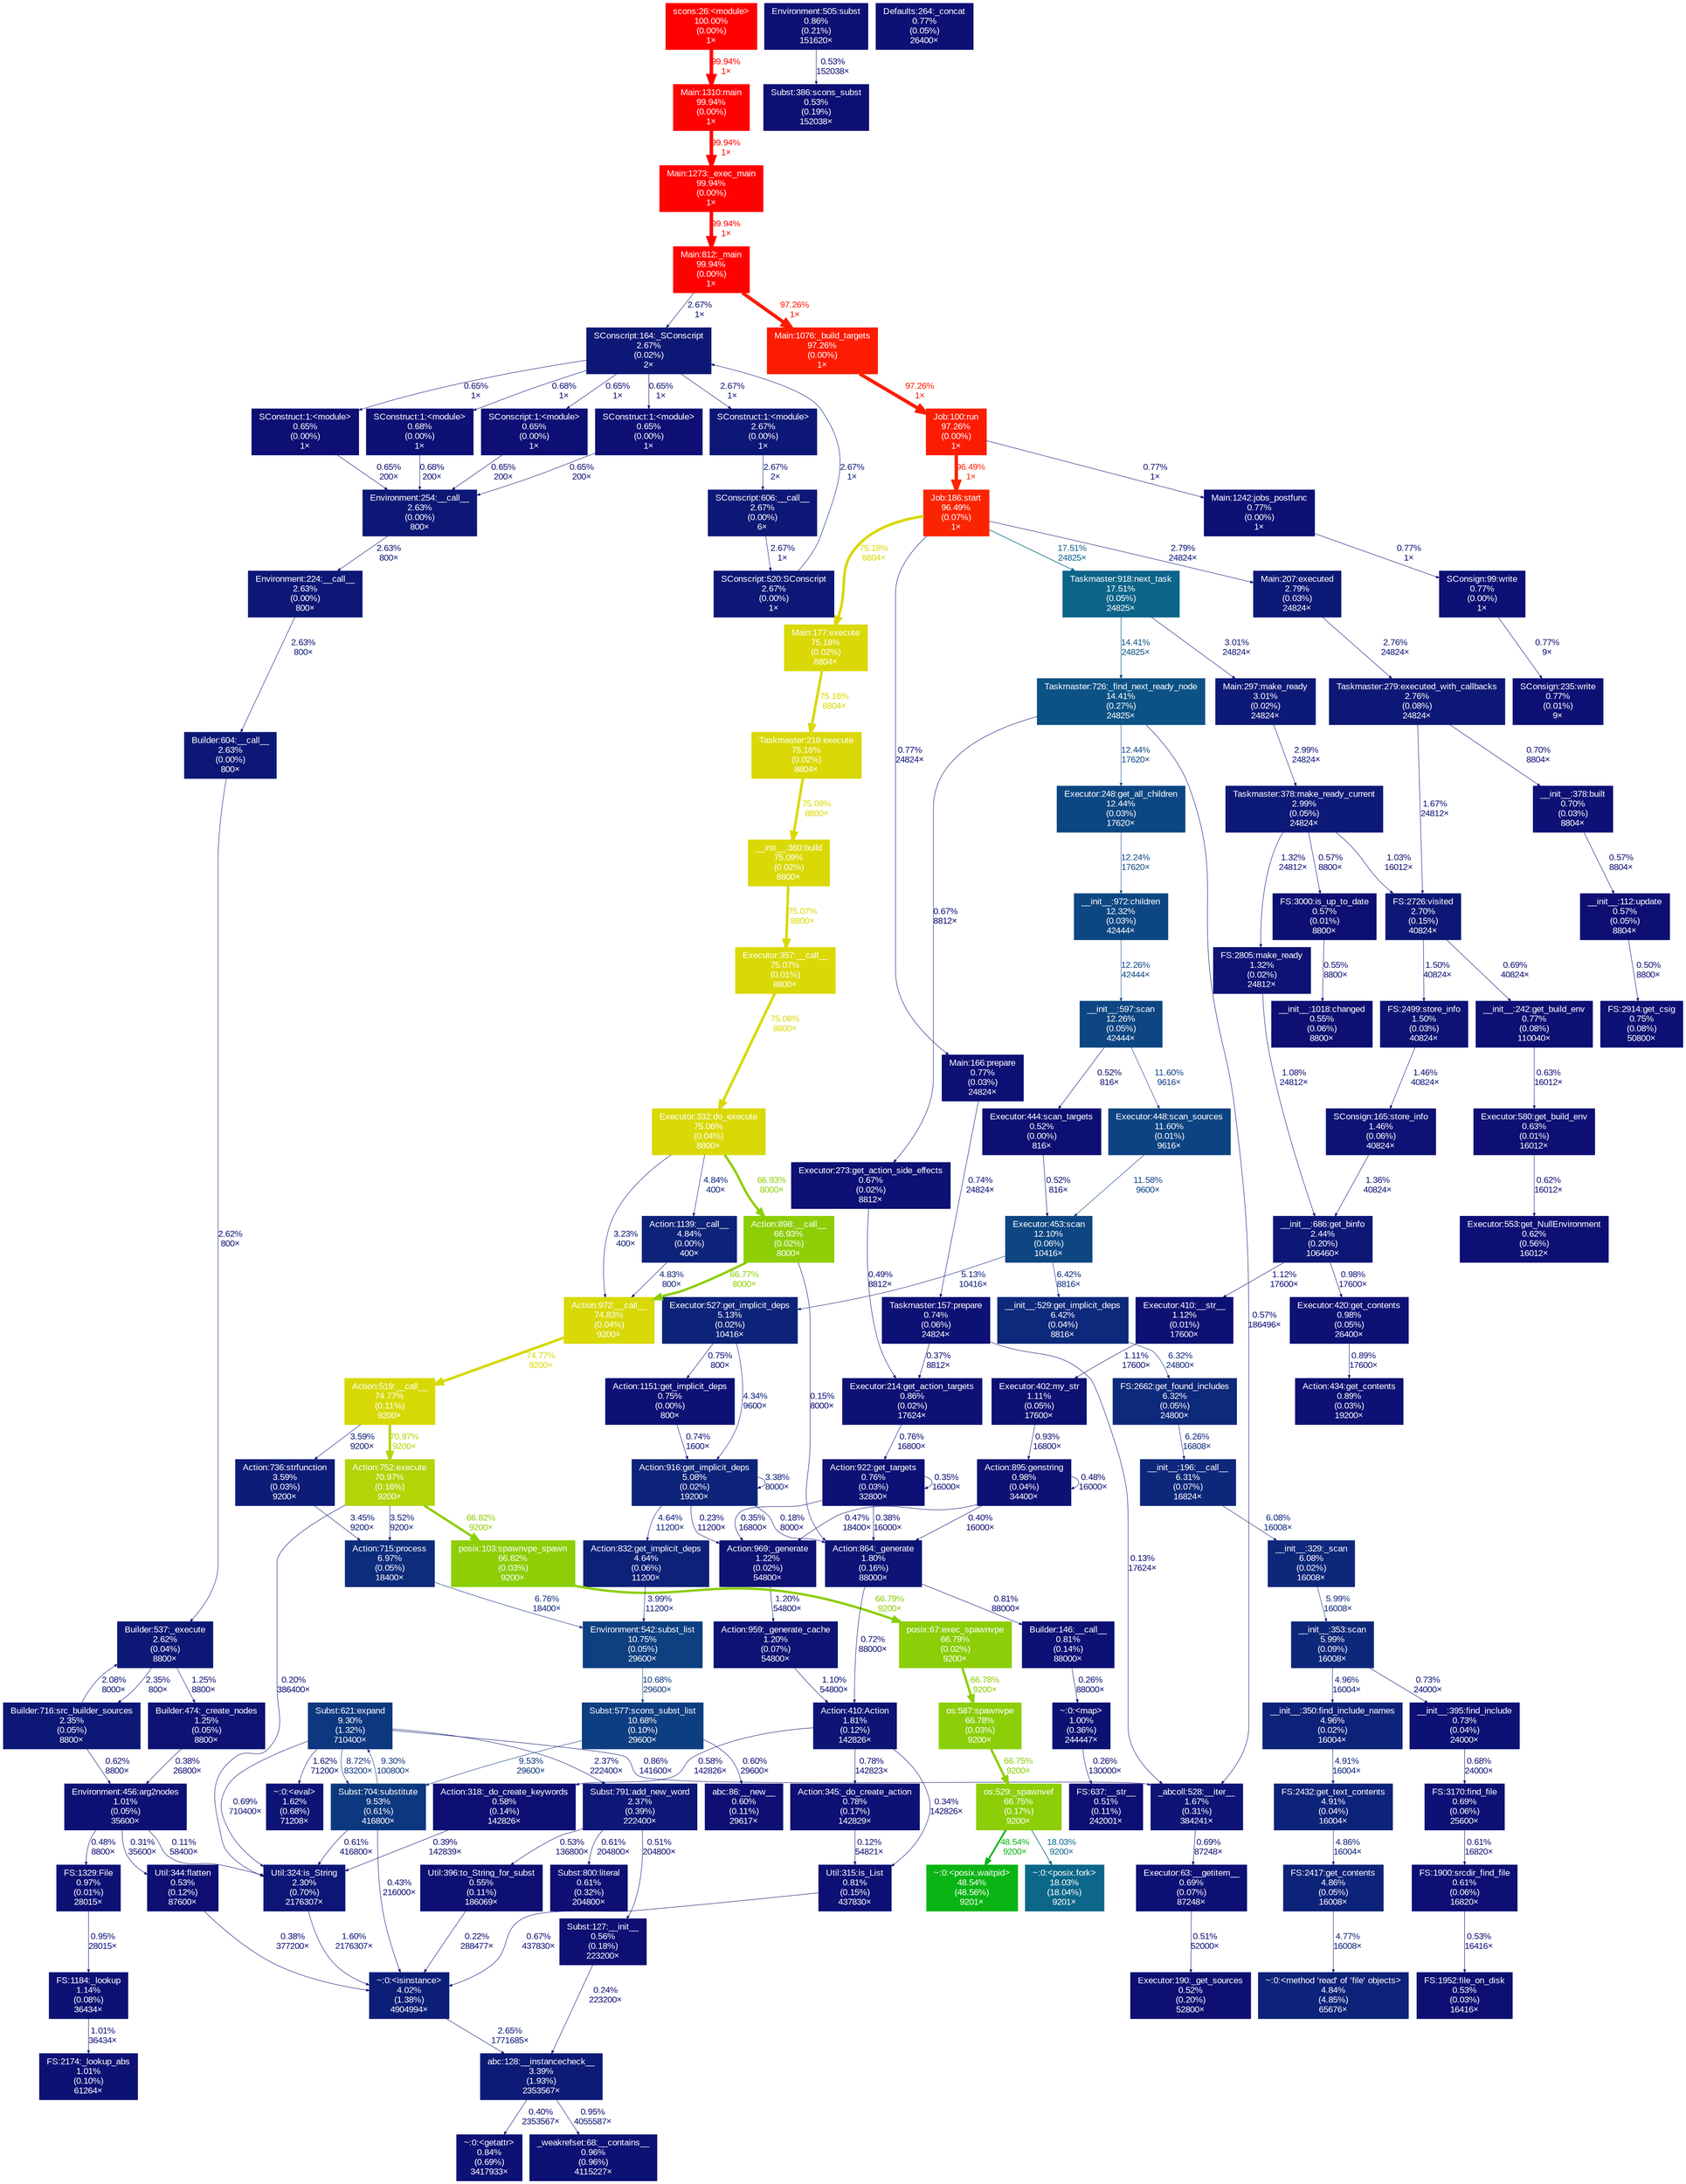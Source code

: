 digraph {
	graph [ranksep=0.25, fontname=Arial, nodesep=0.125];
	node [fontname=Arial, style=filled, height=0, width=0, shape=box, fontcolor=white];
	edge [fontname=Arial];
	0 [color="#0d1174", fontcolor="#ffffff", fontsize="10.00", label="FS:2174:_lookup_abs\n1.01%\n(0.10%)\n61264×"];
	1 [color="#0d1174", fontcolor="#ffffff", fontsize="10.00", label="FS:1184:_lookup\n1.14%\n(0.08%)\n36434×"];
	1 -> 0 [color="#0d1174", label="1.01%\n36434×", arrowsize="0.35", fontsize="10.00", fontcolor="#0d1174", labeldistance="0.50", penwidth="0.50"];
	2 [color="#0d1074", fontcolor="#ffffff", fontsize="10.00", label="__init__:378:built\n0.70%\n(0.03%)\n8804×"];
	2 -> 80 [color="#0d0f73", label="0.57%\n8804×", arrowsize="0.35", fontsize="10.00", fontcolor="#0d0f73", labeldistance="0.50", penwidth="0.50"];
	3 [color="#0d1876", fontcolor="#ffffff", fontsize="10.00", label="Taskmaster:279:executed_with_callbacks\n2.76%\n(0.08%)\n24824×"];
	3 -> 2 [color="#0d1074", label="0.70%\n8804×", arrowsize="0.35", fontsize="10.00", fontcolor="#0d1074", labeldistance="0.50", penwidth="0.50"];
	3 -> 126 [color="#0d1475", label="1.67%\n24812×", arrowsize="0.35", fontsize="10.00", fontcolor="#0d1475", labeldistance="0.50", penwidth="0.50"];
	5 [color="#0c5285", fontcolor="#ffffff", fontsize="10.00", label="Taskmaster:726:_find_next_ready_node\n14.41%\n(0.27%)\n24825×"];
	5 -> 393 [color="#0d0f73", label="0.57%\n186496×", arrowsize="0.35", fontsize="10.00", fontcolor="#0d0f73", labeldistance="0.50", penwidth="0.50"];
	5 -> 731 [color="#0d4783", label="12.44%\n17620×", arrowsize="0.35", fontsize="10.00", fontcolor="#0d4783", labeldistance="0.50", penwidth="0.50"];
	5 -> 361 [color="#0d1074", label="0.67%\n8812×", arrowsize="0.35", fontsize="10.00", fontcolor="#0d1074", labeldistance="0.50", penwidth="0.50"];
	16 [color="#0d1876", fontcolor="#ffffff", fontsize="10.00", label="Builder:537:_execute\n2.62%\n(0.04%)\n8800×"];
	16 -> 18 [color="#0d1776", label="2.35%\n800×", arrowsize="0.35", fontsize="10.00", fontcolor="#0d1776", labeldistance="0.50", penwidth="0.50"];
	16 -> 19 [color="#0d1274", label="1.25%\n8800×", arrowsize="0.35", fontsize="10.00", fontcolor="#0d1274", labeldistance="0.50", penwidth="0.50"];
	18 [color="#0d1776", fontcolor="#ffffff", fontsize="10.00", label="Builder:716:src_builder_sources\n2.35%\n(0.05%)\n8800×"];
	18 -> 228 [color="#0d0f74", label="0.62%\n8800×", arrowsize="0.35", fontsize="10.00", fontcolor="#0d0f74", labeldistance="0.50", penwidth="0.50"];
	18 -> 16 [color="#0d1575", label="2.08%\n8000×", arrowsize="0.35", fontsize="10.00", fontcolor="#0d1575", labeldistance="0.50", penwidth="0.50"];
	19 [color="#0d1274", fontcolor="#ffffff", fontsize="10.00", label="Builder:474:_create_nodes\n1.25%\n(0.05%)\n8800×"];
	19 -> 228 [color="#0d0e73", label="0.38%\n26800×", arrowsize="0.35", fontsize="10.00", fontcolor="#0d0e73", labeldistance="0.50", penwidth="0.50"];
	27 [color="#0d377f", fontcolor="#ffffff", fontsize="10.00", label="Subst:621:expand\n9.30%\n(1.32%)\n710400×"];
	27 -> 393 [color="#0d1074", label="0.86%\n141600×", arrowsize="0.35", fontsize="10.00", fontcolor="#0d1074", labeldistance="0.50", penwidth="0.50"];
	27 -> 330 [color="#0d1074", label="0.69%\n710400×", arrowsize="0.35", fontsize="10.00", fontcolor="#0d1074", labeldistance="0.50", penwidth="0.50"];
	27 -> 344 [color="#0d347e", label="8.72%\n83200×", arrowsize="0.35", fontsize="10.00", fontcolor="#0d347e", labeldistance="0.50", penwidth="0.50"];
	27 -> 406 [color="#0d1375", label="1.62%\n71200×", arrowsize="0.35", fontsize="10.00", fontcolor="#0d1375", labeldistance="0.50", penwidth="0.50"];
	27 -> 188 [color="#0d1776", label="2.37%\n222400×", arrowsize="0.35", fontsize="10.00", fontcolor="#0d1776", labeldistance="0.50", penwidth="0.50"];
	47 [color="#0d2379", fontcolor="#ffffff", fontsize="10.00", label="Executor:527:get_implicit_deps\n5.13%\n(0.02%)\n10416×"];
	47 -> 593 [color="#0d1074", label="0.75%\n800×", arrowsize="0.35", fontsize="10.00", fontcolor="#0d1074", labeldistance="0.50", penwidth="0.50"];
	47 -> 659 [color="#0d1f78", label="4.34%\n9600×", arrowsize="0.35", fontsize="10.00", fontcolor="#0d1f78", labeldistance="0.50", penwidth="0.50"];
	51 [color="#ff0100", fontcolor="#ffffff", fontsize="10.00", label="Main:812:_main\n99.94%\n(0.00%)\n1×"];
	51 -> 290 [color="#0d1876", label="2.67%\n1×", arrowsize="0.35", fontsize="10.00", fontcolor="#0d1876", labeldistance="0.50", penwidth="0.50"];
	51 -> 469 [color="#fb1c01", label="97.26%\n1×", arrowsize="0.99", fontsize="10.00", fontcolor="#fb1c01", labeldistance="3.89", penwidth="3.89"];
	65 [color="#ff0100", fontcolor="#ffffff", fontsize="10.00", label="Main:1310:main\n99.94%\n(0.00%)\n1×"];
	65 -> 345 [color="#ff0100", label="99.94%\n1×", arrowsize="1.00", fontsize="10.00", fontcolor="#ff0100", labeldistance="4.00", penwidth="4.00"];
	73 [color="#0d1776", fontcolor="#ffffff", fontsize="10.00", label="__init__:686:get_binfo\n2.44%\n(0.20%)\n106460×"];
	73 -> 274 [color="#0d1174", label="1.12%\n17600×", arrowsize="0.35", fontsize="10.00", fontcolor="#0d1174", labeldistance="0.50", penwidth="0.50"];
	73 -> 377 [color="#0d1174", label="0.98%\n17600×", arrowsize="0.35", fontsize="10.00", fontcolor="#0d1174", labeldistance="0.50", penwidth="0.50"];
	80 [color="#0d0f73", fontcolor="#ffffff", fontsize="10.00", label="__init__:112:update\n0.57%\n(0.05%)\n8804×"];
	80 -> 281 [color="#0d0f73", label="0.50%\n8800×", arrowsize="0.35", fontsize="10.00", fontcolor="#0d0f73", labeldistance="0.50", penwidth="0.50"];
	82 [color="#0d1074", fontcolor="#ffffff", fontsize="10.00", label="Action:434:get_contents\n0.89%\n(0.03%)\n19200×"];
	92 [color="#0d287b", fontcolor="#ffffff", fontsize="10.00", label="__init__:196:__call__\n6.31%\n(0.07%)\n16824×"];
	92 -> 444 [color="#0d277b", label="6.08%\n16008×", arrowsize="0.35", fontsize="10.00", fontcolor="#0d277b", labeldistance="0.50", penwidth="0.50"];
	124 [color="#0d4683", fontcolor="#ffffff", fontsize="10.00", label="__init__:597:scan\n12.26%\n(0.05%)\n42444×"];
	124 -> 1062 [color="#0d4382", label="11.60%\n9616×", arrowsize="0.35", fontsize="10.00", fontcolor="#0d4382", labeldistance="0.50", penwidth="0.50"];
	124 -> 798 [color="#0d0f73", label="0.52%\n816×", arrowsize="0.35", fontsize="10.00", fontcolor="#0d0f73", labeldistance="0.50", penwidth="0.50"];
	125 [color="#0d1977", fontcolor="#ffffff", fontsize="10.00", label="Taskmaster:378:make_ready_current\n2.99%\n(0.05%)\n24824×"];
	125 -> 667 [color="#0d1274", label="1.32%\n24812×", arrowsize="0.35", fontsize="10.00", fontcolor="#0d1274", labeldistance="0.50", penwidth="0.50"];
	125 -> 753 [color="#0d0f73", label="0.57%\n8800×", arrowsize="0.35", fontsize="10.00", fontcolor="#0d0f73", labeldistance="0.50", penwidth="0.50"];
	125 -> 126 [color="#0d1174", label="1.03%\n16012×", arrowsize="0.35", fontsize="10.00", fontcolor="#0d1174", labeldistance="0.50", penwidth="0.50"];
	126 [color="#0d1876", fontcolor="#ffffff", fontsize="10.00", label="FS:2726:visited\n2.70%\n(0.15%)\n40824×"];
	126 -> 603 [color="#0d1375", label="1.50%\n40824×", arrowsize="0.35", fontsize="10.00", fontcolor="#0d1375", labeldistance="0.50", penwidth="0.50"];
	126 -> 159 [color="#0d1074", label="0.69%\n40824×", arrowsize="0.35", fontsize="10.00", fontcolor="#0d1074", labeldistance="0.50", penwidth="0.50"];
	129 [color="#0d0f73", fontcolor="#ffffff", fontsize="10.00", label="__init__:1018:changed\n0.55%\n(0.06%)\n8800×"];
	130 [color="#0d1976", fontcolor="#ffffff", fontsize="10.00", label="Main:207:executed\n2.79%\n(0.03%)\n24824×"];
	130 -> 3 [color="#0d1876", label="2.76%\n24824×", arrowsize="0.35", fontsize="10.00", fontcolor="#0d1876", labeldistance="0.50", penwidth="0.50"];
	132 [color="#0d2c7c", fontcolor="#ffffff", fontsize="10.00", label="Action:715:process\n6.97%\n(0.05%)\n18400×"];
	132 -> 909 [color="#0d2b7b", label="6.76%\n18400×", arrowsize="0.35", fontsize="10.00", fontcolor="#0d2b7b", labeldistance="0.50", penwidth="0.50"];
	134 [color="#0d4783", fontcolor="#ffffff", fontsize="10.00", label="__init__:972:children\n12.32%\n(0.03%)\n42444×"];
	134 -> 124 [color="#0d4683", label="12.26%\n42444×", arrowsize="0.35", fontsize="10.00", fontcolor="#0d4683", labeldistance="0.50", penwidth="0.50"];
	138 [color="#0d0f73", fontcolor="#ffffff", fontsize="10.00", label="FS:1952:file_on_disk\n0.53%\n(0.03%)\n16416×"];
	146 [color="#0d277a", fontcolor="#ffffff", fontsize="10.00", label="__init__:353:scan\n5.99%\n(0.09%)\n16008×"];
	146 -> 807 [color="#0d2279", label="4.96%\n16004×", arrowsize="0.35", fontsize="10.00", fontcolor="#0d2279", labeldistance="0.50", penwidth="0.50"];
	146 -> 1235 [color="#0d1074", label="0.73%\n24000×", arrowsize="0.35", fontsize="10.00", fontcolor="#0d1074", labeldistance="0.50", penwidth="0.50"];
	157 [color="#0c6489", fontcolor="#ffffff", fontsize="10.00", label="Taskmaster:918:next_task\n17.51%\n(0.05%)\n24825×"];
	157 -> 5 [color="#0c5285", label="14.41%\n24825×", arrowsize="0.38", fontsize="10.00", fontcolor="#0c5285", labeldistance="0.58", penwidth="0.58"];
	157 -> 1275 [color="#0d1977", label="3.01%\n24824×", arrowsize="0.35", fontsize="10.00", fontcolor="#0d1977", labeldistance="0.50", penwidth="0.50"];
	158 [color="#dad906", fontcolor="#ffffff", fontsize="10.00", label="__init__:360:build\n75.09%\n(0.02%)\n8800×"];
	158 -> 686 [color="#dad906", label="75.07%\n8800×", arrowsize="0.87", fontsize="10.00", fontcolor="#dad906", labeldistance="3.00", penwidth="3.00"];
	159 [color="#0d1074", fontcolor="#ffffff", fontsize="10.00", label="__init__:242:get_build_env\n0.77%\n(0.08%)\n110040×"];
	159 -> 655 [color="#0d0f74", label="0.63%\n16012×", arrowsize="0.35", fontsize="10.00", fontcolor="#0d0f74", labeldistance="0.50", penwidth="0.50"];
	160 [color="#0d1074", fontcolor="#ffffff", fontsize="10.00", label="Taskmaster:157:prepare\n0.74%\n(0.06%)\n24824×"];
	160 -> 393 [color="#0d0d73", label="0.13%\n17624×", arrowsize="0.35", fontsize="10.00", fontcolor="#0d0d73", labeldistance="0.50", penwidth="0.50"];
	160 -> 799 [color="#0d0e73", label="0.37%\n8812×", arrowsize="0.35", fontsize="10.00", fontcolor="#0d0e73", labeldistance="0.50", penwidth="0.50"];
	171 [color="#0d297b", fontcolor="#ffffff", fontsize="10.00", label="FS:2662:get_found_includes\n6.32%\n(0.05%)\n24800×"];
	171 -> 92 [color="#0d287b", label="6.26%\n16808×", arrowsize="0.35", fontsize="10.00", fontcolor="#0d287b", labeldistance="0.50", penwidth="0.50"];
	177 [color="#0d4682", fontcolor="#ffffff", fontsize="10.00", label="Executor:453:scan\n12.10%\n(0.06%)\n10416×"];
	177 -> 594 [color="#0d297b", label="6.42%\n8816×", arrowsize="0.35", fontsize="10.00", fontcolor="#0d297b", labeldistance="0.50", penwidth="0.50"];
	177 -> 47 [color="#0d2379", label="5.13%\n10416×", arrowsize="0.35", fontsize="10.00", fontcolor="#0d2379", labeldistance="0.50", penwidth="0.50"];
	184 [color="#0d0f73", fontcolor="#ffffff", fontsize="10.00", label="Subst:386:scons_subst\n0.53%\n(0.19%)\n152038×"];
	187 [color="#0d0f74", fontcolor="#ffffff", fontsize="10.00", label="Subst:800:literal\n0.61%\n(0.32%)\n204800×"];
	188 [color="#0d1776", fontcolor="#ffffff", fontsize="10.00", label="Subst:791:add_new_word\n2.37%\n(0.39%)\n222400×"];
	188 -> 340 [color="#0d0f73", label="0.53%\n136800×", arrowsize="0.35", fontsize="10.00", fontcolor="#0d0f73", labeldistance="0.50", penwidth="0.50"];
	188 -> 663 [color="#0d0f73", label="0.51%\n204800×", arrowsize="0.35", fontsize="10.00", fontcolor="#0d0f73", labeldistance="0.50", penwidth="0.50"];
	188 -> 187 [color="#0d0f74", label="0.61%\n204800×", arrowsize="0.35", fontsize="10.00", fontcolor="#0d0f74", labeldistance="0.50", penwidth="0.50"];
	193 [color="#ff0000", fontcolor="#ffffff", fontsize="10.00", label="scons:26:<module>\n100.00%\n(0.00%)\n1×"];
	193 -> 65 [color="#ff0100", label="99.94%\n1×", arrowsize="1.00", fontsize="10.00", fontcolor="#ff0100", labeldistance="4.00", penwidth="4.00"];
	205 [color="#0d0f73", fontcolor="#ffffff", fontsize="10.00", label="Executor:190:_get_sources\n0.52%\n(0.20%)\n52800×"];
	213 [color="#0d1274", fontcolor="#ffffff", fontsize="10.00", label="Action:959:_generate_cache\n1.20%\n(0.07%)\n54800×"];
	213 -> 588 [color="#0d1174", label="1.10%\n54800×", arrowsize="0.35", fontsize="10.00", fontcolor="#0d1174", labeldistance="0.50", penwidth="0.50"];
	214 [color="#0d1274", fontcolor="#ffffff", fontsize="10.00", label="Action:969:_generate\n1.22%\n(0.02%)\n54800×"];
	214 -> 213 [color="#0d1274", label="1.20%\n54800×", arrowsize="0.35", fontsize="10.00", fontcolor="#0d1274", labeldistance="0.50", penwidth="0.50"];
	223 [color="#0d1074", fontcolor="#ffffff", fontsize="10.00", label="Environment:505:subst\n0.86%\n(0.21%)\n151620×"];
	223 -> 184 [color="#0d0f73", label="0.53%\n152038×", arrowsize="0.35", fontsize="10.00", fontcolor="#0d0f73", labeldistance="0.50", penwidth="0.50"];
	224 [color="#0d1c77", fontcolor="#ffffff", fontsize="10.00", label="Action:736:strfunction\n3.59%\n(0.03%)\n9200×"];
	224 -> 132 [color="#0d1b77", label="3.45%\n9200×", arrowsize="0.35", fontsize="10.00", fontcolor="#0d1b77", labeldistance="0.50", penwidth="0.50"];
	225 [color="#0d1174", fontcolor="#ffffff", fontsize="10.00", label="~:0:<map>\n1.00%\n(0.36%)\n244447×"];
	225 -> 511 [color="#0d0e73", label="0.26%\n130000×", arrowsize="0.35", fontsize="10.00", fontcolor="#0d0e73", labeldistance="0.50", penwidth="0.50"];
	228 [color="#0d1174", fontcolor="#ffffff", fontsize="10.00", label="Environment:456:arg2nodes\n1.01%\n(0.05%)\n35600×"];
	228 -> 330 [color="#0d0d73", label="0.11%\n58400×", arrowsize="0.35", fontsize="10.00", fontcolor="#0d0d73", labeldistance="0.50", penwidth="0.50"];
	228 -> 341 [color="#0d0e73", label="0.31%\n35600×", arrowsize="0.35", fontsize="10.00", fontcolor="#0d0e73", labeldistance="0.50", penwidth="0.50"];
	228 -> 735 [color="#0d0f73", label="0.48%\n8800×", arrowsize="0.35", fontsize="10.00", fontcolor="#0d0f73", labeldistance="0.50", penwidth="0.50"];
	241 [color="#fa2401", fontcolor="#ffffff", fontsize="10.00", label="Job:186:start\n96.49%\n(0.07%)\n1×"];
	241 -> 130 [color="#0d1976", label="2.79%\n24824×", arrowsize="0.35", fontsize="10.00", fontcolor="#0d1976", labeldistance="0.50", penwidth="0.50"];
	241 -> 1190 [color="#0d1074", label="0.77%\n24824×", arrowsize="0.35", fontsize="10.00", fontcolor="#0d1074", labeldistance="0.50", penwidth="0.50"];
	241 -> 157 [color="#0c6489", label="17.51%\n24825×", arrowsize="0.42", fontsize="10.00", fontcolor="#0c6489", labeldistance="0.70", penwidth="0.70"];
	241 -> 1054 [color="#dad806", label="75.18%\n8804×", arrowsize="0.87", fontsize="10.00", fontcolor="#dad806", labeldistance="3.01", penwidth="3.01"];
	256 [color="#0d0f74", fontcolor="#ffffff", fontsize="10.00", label="FS:1900:srcdir_find_file\n0.61%\n(0.06%)\n16820×"];
	256 -> 138 [color="#0d0f73", label="0.53%\n16416×", arrowsize="0.35", fontsize="10.00", fontcolor="#0d0f73", labeldistance="0.50", penwidth="0.50"];
	263 [color="#0d3e81", fontcolor="#ffffff", fontsize="10.00", label="Subst:577:scons_subst_list\n10.68%\n(0.10%)\n29600×"];
	263 -> 344 [color="#0d387f", label="9.53%\n29600×", arrowsize="0.35", fontsize="10.00", fontcolor="#0d387f", labeldistance="0.50", penwidth="0.50"];
	263 -> 411 [color="#0d0f74", label="0.60%\n29600×", arrowsize="0.35", fontsize="10.00", fontcolor="#0d0f74", labeldistance="0.50", penwidth="0.50"];
	273 [color="#0d1174", fontcolor="#ffffff", fontsize="10.00", label="Executor:402:my_str\n1.11%\n(0.05%)\n17600×"];
	273 -> 660 [color="#0d1174", label="0.93%\n16800×", arrowsize="0.35", fontsize="10.00", fontcolor="#0d1174", labeldistance="0.50", penwidth="0.50"];
	274 [color="#0d1174", fontcolor="#ffffff", fontsize="10.00", label="Executor:410:__str__\n1.12%\n(0.01%)\n17600×"];
	274 -> 273 [color="#0d1174", label="1.11%\n17600×", arrowsize="0.35", fontsize="10.00", fontcolor="#0d1174", labeldistance="0.50", penwidth="0.50"];
	281 [color="#0d1074", fontcolor="#ffffff", fontsize="10.00", label="FS:2914:get_csig\n0.75%\n(0.08%)\n50800×"];
	290 [color="#0d1876", fontcolor="#ffffff", fontsize="10.00", label="SConscript:164:_SConscript\n2.67%\n(0.02%)\n2×"];
	290 -> 860 [color="#0d0f74", label="0.65%\n1×", arrowsize="0.35", fontsize="10.00", fontcolor="#0d0f74", labeldistance="0.50", penwidth="0.50"];
	290 -> 541 [color="#0d1876", label="2.67%\n1×", arrowsize="0.35", fontsize="10.00", fontcolor="#0d1876", labeldistance="0.50", penwidth="0.50"];
	290 -> 857 [color="#0d1074", label="0.68%\n1×", arrowsize="0.35", fontsize="10.00", fontcolor="#0d1074", labeldistance="0.50", penwidth="0.50"];
	290 -> 858 [color="#0d0f74", label="0.65%\n1×", arrowsize="0.35", fontsize="10.00", fontcolor="#0d0f74", labeldistance="0.50", penwidth="0.50"];
	290 -> 859 [color="#0d0f74", label="0.65%\n1×", arrowsize="0.35", fontsize="10.00", fontcolor="#0d0f74", labeldistance="0.50", penwidth="0.50"];
	291 [color="#0d1876", fontcolor="#ffffff", fontsize="10.00", label="SConscript:520:SConscript\n2.67%\n(0.00%)\n1×"];
	291 -> 290 [color="#0d1876", label="2.67%\n1×", arrowsize="0.35", fontsize="10.00", fontcolor="#0d1876", labeldistance="0.50", penwidth="0.50"];
	304 [color="#0d1074", fontcolor="#ffffff", fontsize="10.00", label="Action:345:_do_create_action\n0.78%\n(0.17%)\n142829×"];
	304 -> 352 [color="#0d0d73", label="0.12%\n54821×", arrowsize="0.35", fontsize="10.00", fontcolor="#0d0d73", labeldistance="0.50", penwidth="0.50"];
	322 [color="#0d1e78", fontcolor="#ffffff", fontsize="10.00", label="~:0:<isinstance>\n4.02%\n(1.38%)\n4904994×"];
	322 -> 404 [color="#0d1876", label="2.65%\n1771685×", arrowsize="0.35", fontsize="10.00", fontcolor="#0d1876", labeldistance="0.50", penwidth="0.50"];
	327 [color="#dad906", fontcolor="#ffffff", fontsize="10.00", label="Executor:332:do_execute\n75.06%\n(0.04%)\n8800×"];
	327 -> 960 [color="#0d2279", label="4.84%\n400×", arrowsize="0.35", fontsize="10.00", fontcolor="#0d2279", labeldistance="0.50", penwidth="0.50"];
	327 -> 876 [color="#0d1a77", label="3.23%\n400×", arrowsize="0.35", fontsize="10.00", fontcolor="#0d1a77", labeldistance="0.50", penwidth="0.50"];
	327 -> 567 [color="#8ece07", label="66.93%\n8000×", arrowsize="0.82", fontsize="10.00", fontcolor="#8ece07", labeldistance="2.68", penwidth="2.68"];
	330 [color="#0d1676", fontcolor="#ffffff", fontsize="10.00", label="Util:324:is_String\n2.30%\n(0.70%)\n2176307×"];
	330 -> 322 [color="#0d1375", label="1.60%\n2176307×", arrowsize="0.35", fontsize="10.00", fontcolor="#0d1375", labeldistance="0.50", penwidth="0.50"];
	338 [color="#d7d906", fontcolor="#ffffff", fontsize="10.00", label="Action:519:__call__\n74.77%\n(0.11%)\n9200×"];
	338 -> 224 [color="#0d1c77", label="3.59%\n9200×", arrowsize="0.35", fontsize="10.00", fontcolor="#0d1c77", labeldistance="0.50", penwidth="0.50"];
	338 -> 447 [color="#b3d406", label="70.97%\n9200×", arrowsize="0.84", fontsize="10.00", fontcolor="#b3d406", labeldistance="2.84", penwidth="2.84"];
	340 [color="#0d0f73", fontcolor="#ffffff", fontsize="10.00", label="Util:396:to_String_for_subst\n0.55%\n(0.11%)\n186069×"];
	340 -> 322 [color="#0d0e73", label="0.22%\n288477×", arrowsize="0.35", fontsize="10.00", fontcolor="#0d0e73", labeldistance="0.50", penwidth="0.50"];
	341 [color="#0d0f73", fontcolor="#ffffff", fontsize="10.00", label="Util:344:flatten\n0.53%\n(0.12%)\n87600×"];
	341 -> 322 [color="#0d0e73", label="0.38%\n377200×", arrowsize="0.35", fontsize="10.00", fontcolor="#0d0e73", labeldistance="0.50", penwidth="0.50"];
	344 [color="#0d387f", fontcolor="#ffffff", fontsize="10.00", label="Subst:704:substitute\n9.53%\n(0.61%)\n416800×"];
	344 -> 330 [color="#0d0f74", label="0.61%\n416800×", arrowsize="0.35", fontsize="10.00", fontcolor="#0d0f74", labeldistance="0.50", penwidth="0.50"];
	344 -> 322 [color="#0d0f73", label="0.43%\n216000×", arrowsize="0.35", fontsize="10.00", fontcolor="#0d0f73", labeldistance="0.50", penwidth="0.50"];
	344 -> 27 [color="#0d377f", label="9.30%\n100800×", arrowsize="0.35", fontsize="10.00", fontcolor="#0d377f", labeldistance="0.50", penwidth="0.50"];
	345 [color="#ff0100", fontcolor="#ffffff", fontsize="10.00", label="Main:1273:_exec_main\n99.94%\n(0.00%)\n1×"];
	345 -> 51 [color="#ff0100", label="99.94%\n1×", arrowsize="1.00", fontsize="10.00", fontcolor="#ff0100", labeldistance="4.00", penwidth="4.00"];
	352 [color="#0d1074", fontcolor="#ffffff", fontsize="10.00", label="Util:315:is_List\n0.81%\n(0.15%)\n437830×"];
	352 -> 322 [color="#0d0f74", label="0.67%\n437830×", arrowsize="0.35", fontsize="10.00", fontcolor="#0d0f74", labeldistance="0.50", penwidth="0.50"];
	360 [color="#0d1074", fontcolor="#ffffff", fontsize="10.00", label="~:0:<getattr>\n0.84%\n(0.69%)\n3417933×"];
	361 [color="#0d1074", fontcolor="#ffffff", fontsize="10.00", label="Executor:273:get_action_side_effects\n0.67%\n(0.02%)\n8812×"];
	361 -> 799 [color="#0d0f73", label="0.49%\n8812×", arrowsize="0.35", fontsize="10.00", fontcolor="#0d0f73", labeldistance="0.50", penwidth="0.50"];
	377 [color="#0d1174", fontcolor="#ffffff", fontsize="10.00", label="Executor:420:get_contents\n0.98%\n(0.05%)\n26400×"];
	377 -> 82 [color="#0d1074", label="0.89%\n17600×", arrowsize="0.35", fontsize="10.00", fontcolor="#0d1074", labeldistance="0.50", penwidth="0.50"];
	387 [color="#0d0f74", fontcolor="#ffffff", fontsize="10.00", label="Executor:553:get_NullEnvironment\n0.62%\n(0.56%)\n16012×"];
	393 [color="#0d1475", fontcolor="#ffffff", fontsize="10.00", label="_abcoll:528:__iter__\n1.67%\n(0.31%)\n384241×"];
	393 -> 626 [color="#0d1074", label="0.69%\n87248×", arrowsize="0.35", fontsize="10.00", fontcolor="#0d1074", labeldistance="0.50", penwidth="0.50"];
	403 [color="#0d1174", fontcolor="#ffffff", fontsize="10.00", label="_weakrefset:68:__contains__\n0.96%\n(0.96%)\n4115227×"];
	404 [color="#0d1b77", fontcolor="#ffffff", fontsize="10.00", label="abc:128:__instancecheck__\n3.39%\n(1.93%)\n2353567×"];
	404 -> 360 [color="#0d0e73", label="0.40%\n2353567×", arrowsize="0.35", fontsize="10.00", fontcolor="#0d0e73", labeldistance="0.50", penwidth="0.50"];
	404 -> 403 [color="#0d1174", label="0.95%\n4055587×", arrowsize="0.35", fontsize="10.00", fontcolor="#0d1174", labeldistance="0.50", penwidth="0.50"];
	406 [color="#0d1375", fontcolor="#ffffff", fontsize="10.00", label="~:0:<eval>\n1.62%\n(0.68%)\n71208×"];
	411 [color="#0d0f74", fontcolor="#ffffff", fontsize="10.00", label="abc:86:__new__\n0.60%\n(0.11%)\n29617×"];
	431 [color="#0d2279", fontcolor="#ffffff", fontsize="10.00", label="~:0:<method 'read' of 'file' objects>\n4.84%\n(4.85%)\n65676×"];
	434 [color="#0d2279", fontcolor="#ffffff", fontsize="10.00", label="FS:2417:get_contents\n4.86%\n(0.05%)\n16008×"];
	434 -> 431 [color="#0d2179", label="4.77%\n16008×", arrowsize="0.35", fontsize="10.00", fontcolor="#0d2179", labeldistance="0.50", penwidth="0.50"];
	444 [color="#0d277b", fontcolor="#ffffff", fontsize="10.00", label="__init__:329:_scan\n6.08%\n(0.02%)\n16008×"];
	444 -> 146 [color="#0d277a", label="5.99%\n16008×", arrowsize="0.35", fontsize="10.00", fontcolor="#0d277a", labeldistance="0.50", penwidth="0.50"];
	447 [color="#b3d406", fontcolor="#ffffff", fontsize="10.00", label="Action:752:execute\n70.97%\n(0.16%)\n9200×"];
	447 -> 962 [color="#8dce07", label="66.82%\n9200×", arrowsize="0.82", fontsize="10.00", fontcolor="#8dce07", labeldistance="2.67", penwidth="2.67"];
	447 -> 132 [color="#0d1c77", label="3.52%\n9200×", arrowsize="0.35", fontsize="10.00", fontcolor="#0d1c77", labeldistance="0.50", penwidth="0.50"];
	447 -> 330 [color="#0d0e73", label="0.20%\n386400×", arrowsize="0.35", fontsize="10.00", fontcolor="#0d0e73", labeldistance="0.50", penwidth="0.50"];
	449 [color="#0d1375", fontcolor="#ffffff", fontsize="10.00", label="SConsign:165:store_info\n1.46%\n(0.06%)\n40824×"];
	449 -> 73 [color="#0d1274", label="1.36%\n40824×", arrowsize="0.35", fontsize="10.00", fontcolor="#0d1274", labeldistance="0.50", penwidth="0.50"];
	469 [color="#fb1c01", fontcolor="#ffffff", fontsize="10.00", label="Main:1076:_build_targets\n97.26%\n(0.00%)\n1×"];
	469 -> 853 [color="#fb1c01", label="97.26%\n1×", arrowsize="0.99", fontsize="10.00", fontcolor="#fb1c01", labeldistance="3.89", penwidth="3.89"];
	501 [color="#0d1074", fontcolor="#ffffff", fontsize="10.00", label="Builder:146:__call__\n0.81%\n(0.14%)\n88000×"];
	501 -> 225 [color="#0d0e73", label="0.26%\n88000×", arrowsize="0.35", fontsize="10.00", fontcolor="#0d0e73", labeldistance="0.50", penwidth="0.50"];
	510 [color="#dad806", fontcolor="#ffffff", fontsize="10.00", label="Taskmaster:218:execute\n75.16%\n(0.02%)\n8804×"];
	510 -> 158 [color="#dad906", label="75.09%\n8800×", arrowsize="0.87", fontsize="10.00", fontcolor="#dad906", labeldistance="3.00", penwidth="3.00"];
	511 [color="#0d0f73", fontcolor="#ffffff", fontsize="10.00", label="FS:637:__str__\n0.51%\n(0.11%)\n242001×"];
	515 [color="#0d1074", fontcolor="#ffffff", fontsize="10.00", label="SConsign:235:write\n0.77%\n(0.01%)\n9×"];
	533 [color="#0d1876", fontcolor="#ffffff", fontsize="10.00", label="SConscript:606:__call__\n2.67%\n(0.00%)\n6×"];
	533 -> 291 [color="#0d1876", label="2.67%\n1×", arrowsize="0.35", fontsize="10.00", fontcolor="#0d1876", labeldistance="0.50", penwidth="0.50"];
	541 [color="#0d1876", fontcolor="#ffffff", fontsize="10.00", label="SConstruct:1:<module>\n2.67%\n(0.00%)\n1×"];
	541 -> 533 [color="#0d1876", label="2.67%\n2×", arrowsize="0.35", fontsize="10.00", fontcolor="#0d1876", labeldistance="0.50", penwidth="0.50"];
	543 [color="#0d1074", fontcolor="#ffffff", fontsize="10.00", label="SConsign:99:write\n0.77%\n(0.00%)\n1×"];
	543 -> 515 [color="#0d1074", label="0.77%\n9×", arrowsize="0.35", fontsize="10.00", fontcolor="#0d1074", labeldistance="0.50", penwidth="0.50"];
	558 [color="#0d0f73", fontcolor="#ffffff", fontsize="10.00", label="Action:318:_do_create_keywords\n0.58%\n(0.14%)\n142826×"];
	558 -> 330 [color="#0d0e73", label="0.39%\n142839×", arrowsize="0.35", fontsize="10.00", fontcolor="#0d0e73", labeldistance="0.50", penwidth="0.50"];
	567 [color="#8ece07", fontcolor="#ffffff", fontsize="10.00", label="Action:898:__call__\n66.93%\n(0.02%)\n8000×"];
	567 -> 876 [color="#8cce07", label="66.77%\n8000×", arrowsize="0.82", fontsize="10.00", fontcolor="#8cce07", labeldistance="2.67", penwidth="2.67"];
	567 -> 789 [color="#0d0d73", label="0.15%\n8000×", arrowsize="0.35", fontsize="10.00", fontcolor="#0d0d73", labeldistance="0.50", penwidth="0.50"];
	588 [color="#0d1475", fontcolor="#ffffff", fontsize="10.00", label="Action:410:Action\n1.81%\n(0.12%)\n142826×"];
	588 -> 304 [color="#0d1074", label="0.78%\n142823×", arrowsize="0.35", fontsize="10.00", fontcolor="#0d1074", labeldistance="0.50", penwidth="0.50"];
	588 -> 352 [color="#0d0e73", label="0.34%\n142826×", arrowsize="0.35", fontsize="10.00", fontcolor="#0d0e73", labeldistance="0.50", penwidth="0.50"];
	588 -> 558 [color="#0d0f73", label="0.58%\n142826×", arrowsize="0.35", fontsize="10.00", fontcolor="#0d0f73", labeldistance="0.50", penwidth="0.50"];
	593 [color="#0d1074", fontcolor="#ffffff", fontsize="10.00", label="Action:1151:get_implicit_deps\n0.75%\n(0.00%)\n800×"];
	593 -> 659 [color="#0d1074", label="0.74%\n1600×", arrowsize="0.35", fontsize="10.00", fontcolor="#0d1074", labeldistance="0.50", penwidth="0.50"];
	594 [color="#0d297b", fontcolor="#ffffff", fontsize="10.00", label="__init__:529:get_implicit_deps\n6.42%\n(0.04%)\n8816×"];
	594 -> 171 [color="#0d297b", label="6.32%\n24800×", arrowsize="0.35", fontsize="10.00", fontcolor="#0d297b", labeldistance="0.50", penwidth="0.50"];
	603 [color="#0d1375", fontcolor="#ffffff", fontsize="10.00", label="FS:2499:store_info\n1.50%\n(0.03%)\n40824×"];
	603 -> 449 [color="#0d1375", label="1.46%\n40824×", arrowsize="0.35", fontsize="10.00", fontcolor="#0d1375", labeldistance="0.50", penwidth="0.50"];
	626 [color="#0d1074", fontcolor="#ffffff", fontsize="10.00", label="Executor:63:__getitem__\n0.69%\n(0.07%)\n87248×"];
	626 -> 205 [color="#0d0f73", label="0.51%\n52000×", arrowsize="0.35", fontsize="10.00", fontcolor="#0d0f73", labeldistance="0.50", penwidth="0.50"];
	629 [color="#0d1876", fontcolor="#ffffff", fontsize="10.00", label="Builder:604:__call__\n2.63%\n(0.00%)\n800×"];
	629 -> 16 [color="#0d1876", label="2.62%\n800×", arrowsize="0.35", fontsize="10.00", fontcolor="#0d1876", labeldistance="0.50", penwidth="0.50"];
	655 [color="#0d0f74", fontcolor="#ffffff", fontsize="10.00", label="Executor:580:get_build_env\n0.63%\n(0.01%)\n16012×"];
	655 -> 387 [color="#0d0f74", label="0.62%\n16012×", arrowsize="0.35", fontsize="10.00", fontcolor="#0d0f74", labeldistance="0.50", penwidth="0.50"];
	659 [color="#0d2379", fontcolor="#ffffff", fontsize="10.00", label="Action:916:get_implicit_deps\n5.08%\n(0.02%)\n19200×"];
	659 -> 666 [color="#0d2179", label="4.64%\n11200×", arrowsize="0.35", fontsize="10.00", fontcolor="#0d2179", labeldistance="0.50", penwidth="0.50"];
	659 -> 659 [color="#0d1b77", label="3.38%\n8000×", arrowsize="0.35", fontsize="10.00", fontcolor="#0d1b77", labeldistance="0.50", penwidth="0.50"];
	659 -> 789 [color="#0d0e73", label="0.18%\n8000×", arrowsize="0.35", fontsize="10.00", fontcolor="#0d0e73", labeldistance="0.50", penwidth="0.50"];
	659 -> 214 [color="#0d0e73", label="0.23%\n11200×", arrowsize="0.35", fontsize="10.00", fontcolor="#0d0e73", labeldistance="0.50", penwidth="0.50"];
	660 [color="#0d1174", fontcolor="#ffffff", fontsize="10.00", label="Action:895:genstring\n0.98%\n(0.04%)\n34400×"];
	660 -> 660 [color="#0d0f73", label="0.48%\n16000×", arrowsize="0.35", fontsize="10.00", fontcolor="#0d0f73", labeldistance="0.50", penwidth="0.50"];
	660 -> 214 [color="#0d0f73", label="0.47%\n18400×", arrowsize="0.35", fontsize="10.00", fontcolor="#0d0f73", labeldistance="0.50", penwidth="0.50"];
	660 -> 789 [color="#0d0e73", label="0.40%\n16000×", arrowsize="0.35", fontsize="10.00", fontcolor="#0d0e73", labeldistance="0.50", penwidth="0.50"];
	661 [color="#0d1074", fontcolor="#ffffff", fontsize="10.00", label="Action:922:get_targets\n0.76%\n(0.03%)\n32800×"];
	661 -> 661 [color="#0d0e73", label="0.35%\n16000×", arrowsize="0.35", fontsize="10.00", fontcolor="#0d0e73", labeldistance="0.50", penwidth="0.50"];
	661 -> 214 [color="#0d0e73", label="0.35%\n16800×", arrowsize="0.35", fontsize="10.00", fontcolor="#0d0e73", labeldistance="0.50", penwidth="0.50"];
	661 -> 789 [color="#0d0e73", label="0.38%\n16000×", arrowsize="0.35", fontsize="10.00", fontcolor="#0d0e73", labeldistance="0.50", penwidth="0.50"];
	663 [color="#0d0f73", fontcolor="#ffffff", fontsize="10.00", label="Subst:127:__init__\n0.56%\n(0.18%)\n223200×"];
	663 -> 404 [color="#0d0e73", label="0.24%\n223200×", arrowsize="0.35", fontsize="10.00", fontcolor="#0d0e73", labeldistance="0.50", penwidth="0.50"];
	666 [color="#0d2179", fontcolor="#ffffff", fontsize="10.00", label="Action:832:get_implicit_deps\n4.64%\n(0.06%)\n11200×"];
	666 -> 909 [color="#0d1e78", label="3.99%\n11200×", arrowsize="0.35", fontsize="10.00", fontcolor="#0d1e78", labeldistance="0.50", penwidth="0.50"];
	667 [color="#0d1274", fontcolor="#ffffff", fontsize="10.00", label="FS:2805:make_ready\n1.32%\n(0.02%)\n24812×"];
	667 -> 73 [color="#0d1174", label="1.08%\n24812×", arrowsize="0.35", fontsize="10.00", fontcolor="#0d1174", labeldistance="0.50", penwidth="0.50"];
	672 [color="#8cce07", fontcolor="#ffffff", fontsize="10.00", label="os:529:_spawnvef\n66.75%\n(0.17%)\n9200×"];
	672 -> 745 [color="#0c678a", label="18.03%\n9200×", arrowsize="0.42", fontsize="10.00", fontcolor="#0c678a", labeldistance="0.72", penwidth="0.72"];
	672 -> 1162 [color="#0ab414", label="48.54%\n9200×", arrowsize="0.70", fontsize="10.00", fontcolor="#0ab414", labeldistance="1.94", penwidth="1.94"];
	686 [color="#dad906", fontcolor="#ffffff", fontsize="10.00", label="Executor:357:__call__\n75.07%\n(0.01%)\n8800×"];
	686 -> 327 [color="#dad906", label="75.06%\n8800×", arrowsize="0.87", fontsize="10.00", fontcolor="#dad906", labeldistance="3.00", penwidth="3.00"];
	731 [color="#0d4783", fontcolor="#ffffff", fontsize="10.00", label="Executor:248:get_all_children\n12.44%\n(0.03%)\n17620×"];
	731 -> 134 [color="#0d4683", label="12.24%\n17620×", arrowsize="0.35", fontsize="10.00", fontcolor="#0d4683", labeldistance="0.50", penwidth="0.50"];
	735 [color="#0d1174", fontcolor="#ffffff", fontsize="10.00", label="FS:1329:File\n0.97%\n(0.01%)\n28015×"];
	735 -> 1 [color="#0d1174", label="0.95%\n28015×", arrowsize="0.35", fontsize="10.00", fontcolor="#0d1174", labeldistance="0.50", penwidth="0.50"];
	745 [color="#0c678a", fontcolor="#ffffff", fontsize="10.00", label="~:0:<posix.fork>\n18.03%\n(18.04%)\n9201×"];
	753 [color="#0d0f73", fontcolor="#ffffff", fontsize="10.00", label="FS:3000:is_up_to_date\n0.57%\n(0.01%)\n8800×"];
	753 -> 129 [color="#0d0f73", label="0.55%\n8800×", arrowsize="0.35", fontsize="10.00", fontcolor="#0d0f73", labeldistance="0.50", penwidth="0.50"];
	786 [color="#0d1074", fontcolor="#ffffff", fontsize="10.00", label="Main:1242:jobs_postfunc\n0.77%\n(0.00%)\n1×"];
	786 -> 543 [color="#0d1074", label="0.77%\n1×", arrowsize="0.35", fontsize="10.00", fontcolor="#0d1074", labeldistance="0.50", penwidth="0.50"];
	789 [color="#0d1475", fontcolor="#ffffff", fontsize="10.00", label="Action:864:_generate\n1.80%\n(0.16%)\n88000×"];
	789 -> 588 [color="#0d1074", label="0.72%\n88000×", arrowsize="0.35", fontsize="10.00", fontcolor="#0d1074", labeldistance="0.50", penwidth="0.50"];
	789 -> 501 [color="#0d1074", label="0.81%\n88000×", arrowsize="0.35", fontsize="10.00", fontcolor="#0d1074", labeldistance="0.50", penwidth="0.50"];
	798 [color="#0d0f73", fontcolor="#ffffff", fontsize="10.00", label="Executor:444:scan_targets\n0.52%\n(0.00%)\n816×"];
	798 -> 177 [color="#0d0f73", label="0.52%\n816×", arrowsize="0.35", fontsize="10.00", fontcolor="#0d0f73", labeldistance="0.50", penwidth="0.50"];
	799 [color="#0d1074", fontcolor="#ffffff", fontsize="10.00", label="Executor:214:get_action_targets\n0.86%\n(0.02%)\n17624×"];
	799 -> 661 [color="#0d1074", label="0.76%\n16800×", arrowsize="0.35", fontsize="10.00", fontcolor="#0d1074", labeldistance="0.50", penwidth="0.50"];
	806 [color="#0d2279", fontcolor="#ffffff", fontsize="10.00", label="FS:2432:get_text_contents\n4.91%\n(0.04%)\n16004×"];
	806 -> 434 [color="#0d2279", label="4.86%\n16004×", arrowsize="0.35", fontsize="10.00", fontcolor="#0d2279", labeldistance="0.50", penwidth="0.50"];
	807 [color="#0d2279", fontcolor="#ffffff", fontsize="10.00", label="__init__:350:find_include_names\n4.96%\n(0.02%)\n16004×"];
	807 -> 806 [color="#0d2279", label="4.91%\n16004×", arrowsize="0.35", fontsize="10.00", fontcolor="#0d2279", labeldistance="0.50", penwidth="0.50"];
	853 [color="#fb1c01", fontcolor="#ffffff", fontsize="10.00", label="Job:100:run\n97.26%\n(0.00%)\n1×"];
	853 -> 241 [color="#fa2401", label="96.49%\n1×", arrowsize="0.98", fontsize="10.00", fontcolor="#fa2401", labeldistance="3.86", penwidth="3.86"];
	853 -> 786 [color="#0d1074", label="0.77%\n1×", arrowsize="0.35", fontsize="10.00", fontcolor="#0d1074", labeldistance="0.50", penwidth="0.50"];
	857 [color="#0d1074", fontcolor="#ffffff", fontsize="10.00", label="SConstruct:1:<module>\n0.68%\n(0.00%)\n1×"];
	857 -> 880 [color="#0d1074", label="0.68%\n200×", arrowsize="0.35", fontsize="10.00", fontcolor="#0d1074", labeldistance="0.50", penwidth="0.50"];
	858 [color="#0d0f74", fontcolor="#ffffff", fontsize="10.00", label="SConstruct:1:<module>\n0.65%\n(0.00%)\n1×"];
	858 -> 880 [color="#0d0f74", label="0.65%\n200×", arrowsize="0.35", fontsize="10.00", fontcolor="#0d0f74", labeldistance="0.50", penwidth="0.50"];
	859 [color="#0d0f74", fontcolor="#ffffff", fontsize="10.00", label="SConscript:1:<module>\n0.65%\n(0.00%)\n1×"];
	859 -> 880 [color="#0d0f74", label="0.65%\n200×", arrowsize="0.35", fontsize="10.00", fontcolor="#0d0f74", labeldistance="0.50", penwidth="0.50"];
	860 [color="#0d0f74", fontcolor="#ffffff", fontsize="10.00", label="SConstruct:1:<module>\n0.65%\n(0.00%)\n1×"];
	860 -> 880 [color="#0d0f74", label="0.65%\n200×", arrowsize="0.35", fontsize="10.00", fontcolor="#0d0f74", labeldistance="0.50", penwidth="0.50"];
	876 [color="#d8d906", fontcolor="#ffffff", fontsize="10.00", label="Action:972:__call__\n74.83%\n(0.04%)\n9200×"];
	876 -> 338 [color="#d7d906", label="74.77%\n9200×", arrowsize="0.86", fontsize="10.00", fontcolor="#d7d906", labeldistance="2.99", penwidth="2.99"];
	879 [color="#0d1876", fontcolor="#ffffff", fontsize="10.00", label="Environment:224:__call__\n2.63%\n(0.00%)\n800×"];
	879 -> 629 [color="#0d1876", label="2.63%\n800×", arrowsize="0.35", fontsize="10.00", fontcolor="#0d1876", labeldistance="0.50", penwidth="0.50"];
	880 [color="#0d1876", fontcolor="#ffffff", fontsize="10.00", label="Environment:254:__call__\n2.63%\n(0.00%)\n800×"];
	880 -> 879 [color="#0d1876", label="2.63%\n800×", arrowsize="0.35", fontsize="10.00", fontcolor="#0d1876", labeldistance="0.50", penwidth="0.50"];
	905 [color="#0d1074", fontcolor="#ffffff", fontsize="10.00", label="Defaults:264:_concat\n0.77%\n(0.05%)\n26400×"];
	909 [color="#0d3f81", fontcolor="#ffffff", fontsize="10.00", label="Environment:542:subst_list\n10.75%\n(0.05%)\n29600×"];
	909 -> 263 [color="#0d3e81", label="10.68%\n29600×", arrowsize="0.35", fontsize="10.00", fontcolor="#0d3e81", labeldistance="0.50", penwidth="0.50"];
	919 [color="#0d1074", fontcolor="#ffffff", fontsize="10.00", label="FS:3170:find_file\n0.69%\n(0.06%)\n25600×"];
	919 -> 256 [color="#0d0f74", label="0.61%\n16820×", arrowsize="0.35", fontsize="10.00", fontcolor="#0d0f74", labeldistance="0.50", penwidth="0.50"];
	960 [color="#0d2279", fontcolor="#ffffff", fontsize="10.00", label="Action:1139:__call__\n4.84%\n(0.00%)\n400×"];
	960 -> 876 [color="#0d2279", label="4.83%\n800×", arrowsize="0.35", fontsize="10.00", fontcolor="#0d2279", labeldistance="0.50", penwidth="0.50"];
	961 [color="#8cce07", fontcolor="#ffffff", fontsize="10.00", label="posix:67:exec_spawnvpe\n66.79%\n(0.02%)\n9200×"];
	961 -> 1428 [color="#8cce07", label="66.78%\n9200×", arrowsize="0.82", fontsize="10.00", fontcolor="#8cce07", labeldistance="2.67", penwidth="2.67"];
	962 [color="#8dce07", fontcolor="#ffffff", fontsize="10.00", label="posix:103:spawnvpe_spawn\n66.82%\n(0.03%)\n9200×"];
	962 -> 961 [color="#8cce07", label="66.79%\n9200×", arrowsize="0.82", fontsize="10.00", fontcolor="#8cce07", labeldistance="2.67", penwidth="2.67"];
	1054 [color="#dad806", fontcolor="#ffffff", fontsize="10.00", label="Main:177:execute\n75.18%\n(0.02%)\n8804×"];
	1054 -> 510 [color="#dad806", label="75.16%\n8804×", arrowsize="0.87", fontsize="10.00", fontcolor="#dad806", labeldistance="3.01", penwidth="3.01"];
	1062 [color="#0d4382", fontcolor="#ffffff", fontsize="10.00", label="Executor:448:scan_sources\n11.60%\n(0.01%)\n9616×"];
	1062 -> 177 [color="#0d4382", label="11.58%\n9600×", arrowsize="0.35", fontsize="10.00", fontcolor="#0d4382", labeldistance="0.50", penwidth="0.50"];
	1162 [color="#0ab414", fontcolor="#ffffff", fontsize="10.00", label="~:0:<posix.waitpid>\n48.54%\n(48.56%)\n9201×"];
	1190 [color="#0d1074", fontcolor="#ffffff", fontsize="10.00", label="Main:166:prepare\n0.77%\n(0.03%)\n24824×"];
	1190 -> 160 [color="#0d1074", label="0.74%\n24824×", arrowsize="0.35", fontsize="10.00", fontcolor="#0d1074", labeldistance="0.50", penwidth="0.50"];
	1235 [color="#0d1074", fontcolor="#ffffff", fontsize="10.00", label="__init__:395:find_include\n0.73%\n(0.04%)\n24000×"];
	1235 -> 919 [color="#0d1074", label="0.68%\n24000×", arrowsize="0.35", fontsize="10.00", fontcolor="#0d1074", labeldistance="0.50", penwidth="0.50"];
	1275 [color="#0d1977", fontcolor="#ffffff", fontsize="10.00", label="Main:297:make_ready\n3.01%\n(0.02%)\n24824×"];
	1275 -> 125 [color="#0d1977", label="2.99%\n24824×", arrowsize="0.35", fontsize="10.00", fontcolor="#0d1977", labeldistance="0.50", penwidth="0.50"];
	1428 [color="#8cce07", fontcolor="#ffffff", fontsize="10.00", label="os:587:spawnvpe\n66.78%\n(0.03%)\n9200×"];
	1428 -> 672 [color="#8cce07", label="66.75%\n9200×", arrowsize="0.82", fontsize="10.00", fontcolor="#8cce07", labeldistance="2.67", penwidth="2.67"];
}

